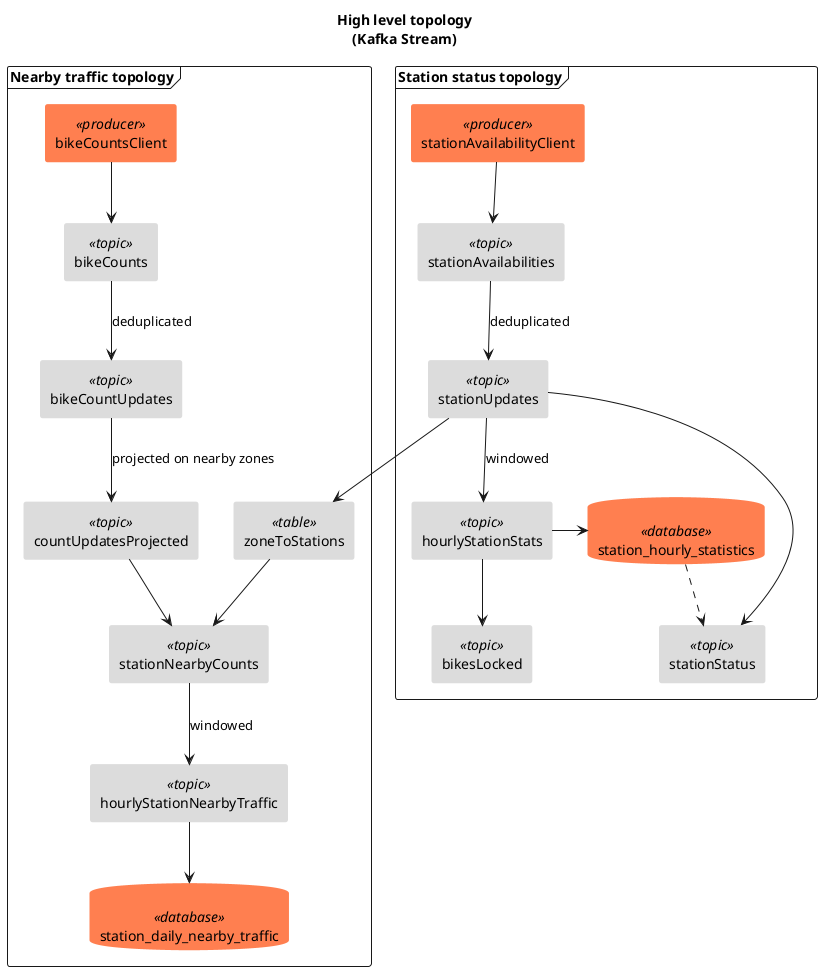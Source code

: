 @startuml
title
<b>High level topology</b>
(Kafka Stream)
end title


frame "Station status topology"{
   rectangle stationAvailabilityClient <<producer>>
   rectangle stationAvailabilities <<topic>>
   rectangle stationUpdates <<topic>>
   rectangle hourlyStationStats<<topic>>
   rectangle stationStatus <<topic>>
   rectangle bikesLocked <<topic>>
   database station_hourly_statistics <<database>>
}

stationAvailabilityClient --> stationAvailabilities 
stationAvailabilities --> stationUpdates : deduplicated
stationUpdates --> hourlyStationStats : windowed
hourlyStationStats --> bikesLocked
hourlyStationStats -> station_hourly_statistics
stationUpdates --> stationStatus
station_hourly_statistics ..> stationStatus

frame "Nearby traffic topology"{
   rectangle bikeCountsClient <<producer>>
   rectangle bikeCounts <<topic>>
   rectangle bikeCountUpdates <<topic>>
   rectangle countUpdatesProjected<<topic>>
   rectangle zoneToStations<<table>>
   rectangle stationNearbyCounts <<topic>>
   rectangle hourlyStationNearbyTraffic <<topic>>
   database station_daily_nearby_traffic <<database>>
}


bikeCountsClient --> bikeCounts 
bikeCounts --> bikeCountUpdates : deduplicated
stationUpdates --> zoneToStations
bikeCountUpdates --> countUpdatesProjected: projected on nearby zones
zoneToStations--> stationNearbyCounts 
countUpdatesProjected --> stationNearbyCounts 
stationNearbyCounts --> hourlyStationNearbyTraffic : windowed
hourlyStationNearbyTraffic --> station_daily_nearby_traffic

skinparam rectangle{
    backgroundColor<<topic>> Gainsboro
    backgroundColor<<table>> Gainsboro
    backgroundColor<<producer>> Coral
    backgroundColor<<consumer>> Coral
    borderColor<<topic>> transparent
    borderColor<<table>> transparent
    borderColor<<producer>> transparent
    borderColor<<consumer>> transparent
}

skinparam database{ 
   backgroundColor<<database>> Coral
   borderColor transparent
}

skinparam{
   ArrowColor DeepSkyBlue
   ArrowFontColor Coral
   shadowing false
}
@enduml